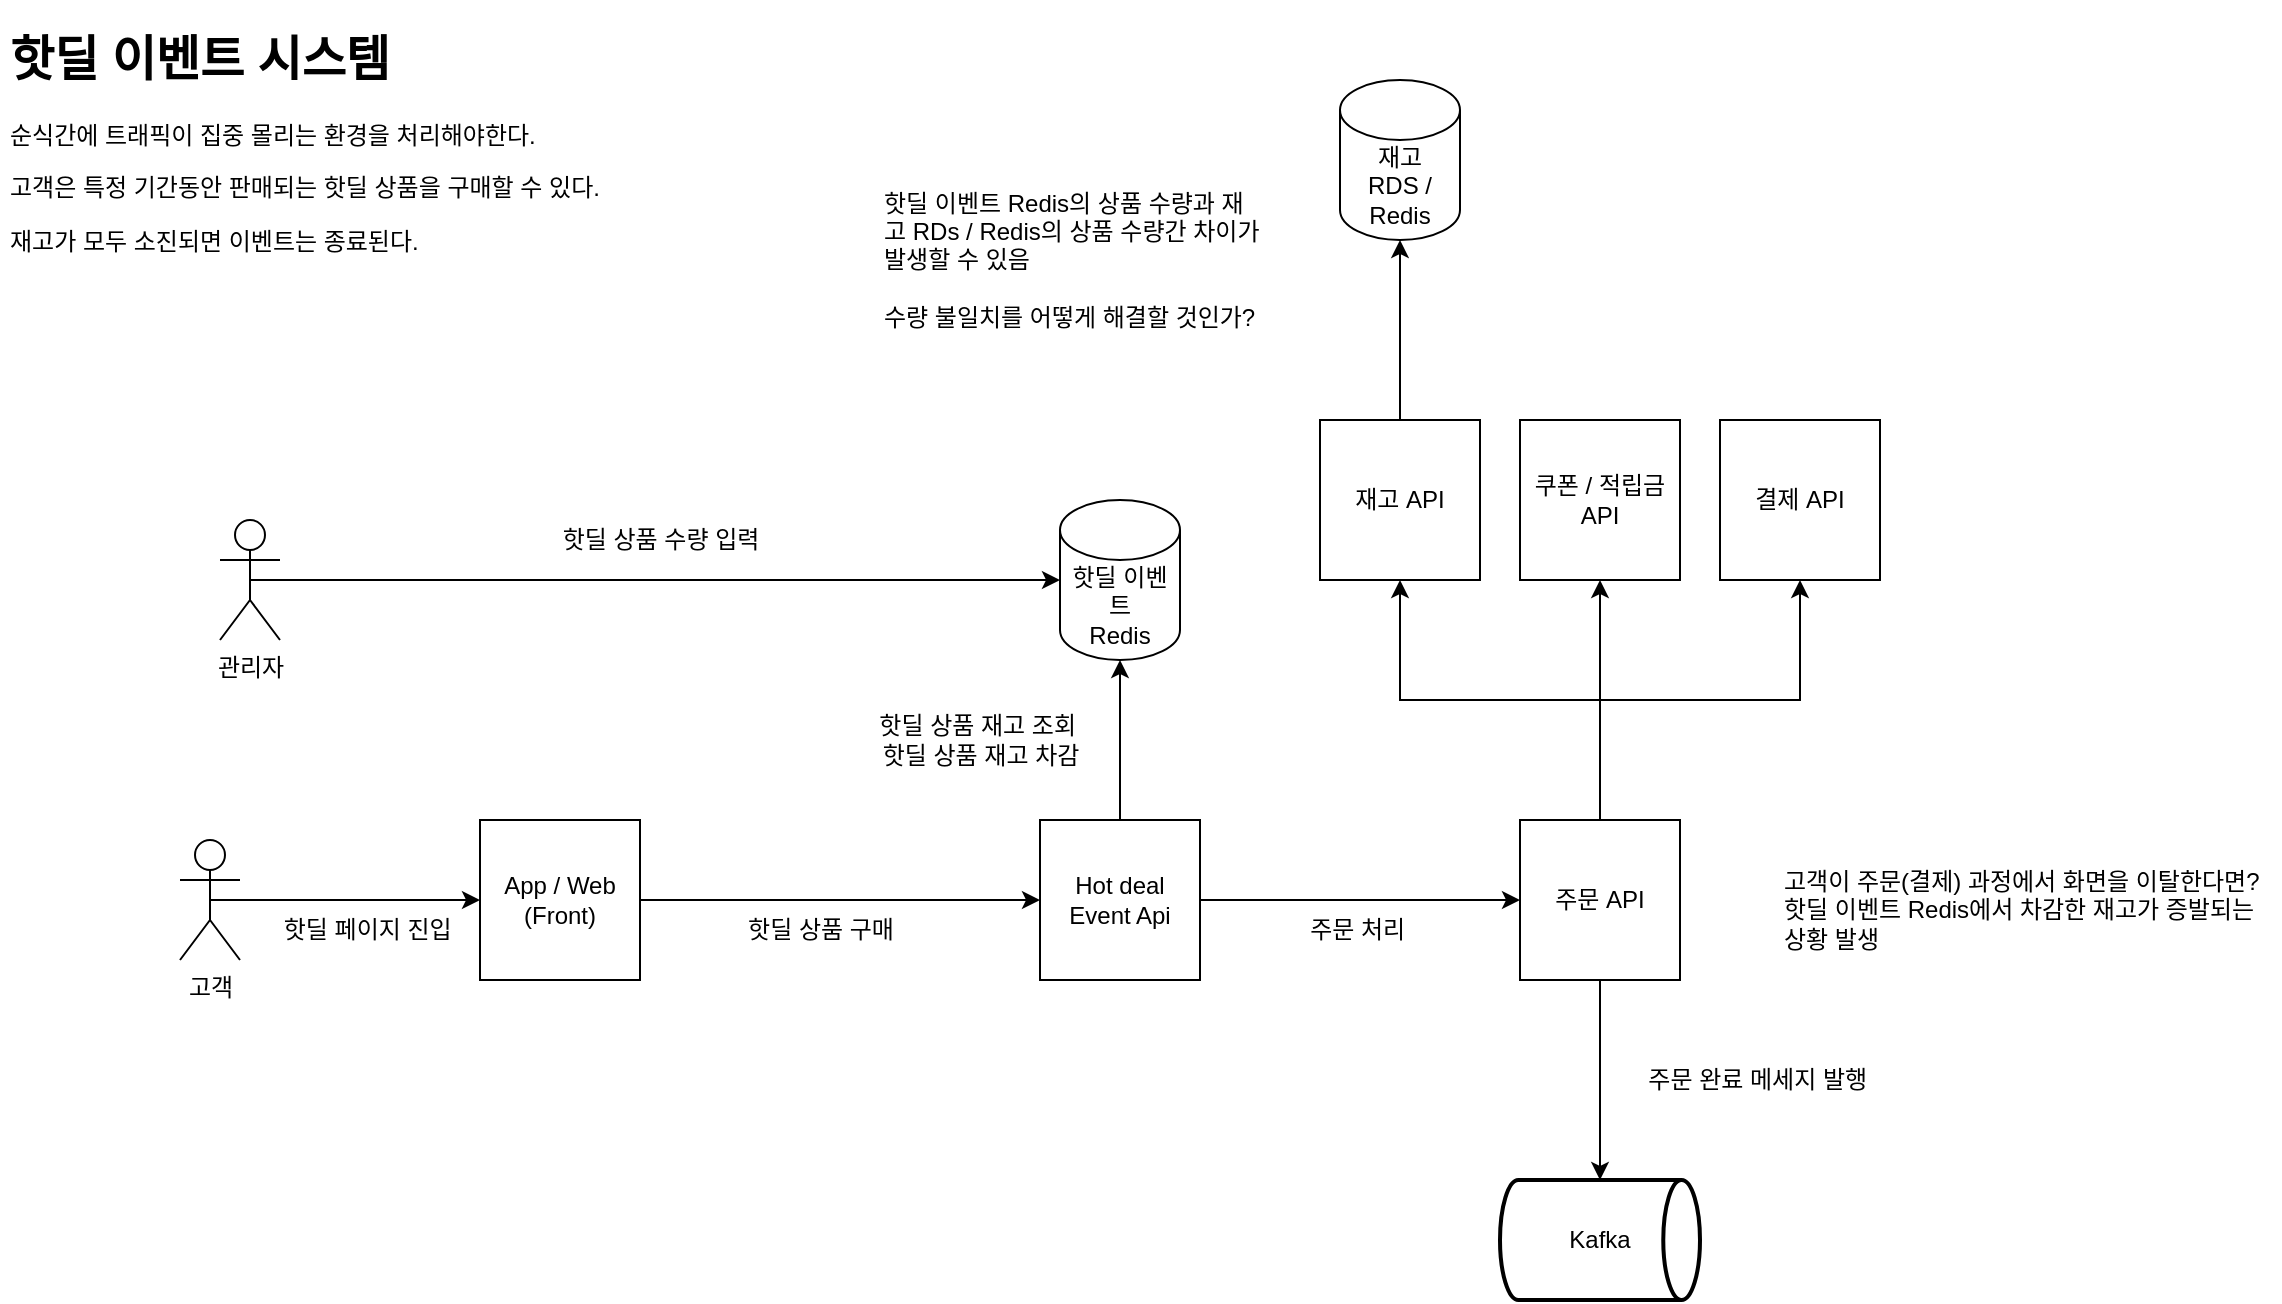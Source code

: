<mxfile version="21.0.8" type="github">
  <diagram name="페이지-1" id="THUsOuR64LjgHG88BtPO">
    <mxGraphModel dx="1242" dy="703" grid="1" gridSize="10" guides="1" tooltips="1" connect="1" arrows="1" fold="1" page="1" pageScale="1" pageWidth="827" pageHeight="1169" math="0" shadow="0">
      <root>
        <mxCell id="0" />
        <mxCell id="1" parent="0" />
        <mxCell id="NrB0Wtn4uWU9AvgZ2HFs-1" value="&lt;h1&gt;핫딜 이벤트 시스템&lt;/h1&gt;&lt;p&gt;순식간에 트래픽이 집중 몰리는 환경을 처리해야한다.&lt;/p&gt;&lt;p&gt;고객은 특정 기간동안 판매되는 핫딜 상품을 구매할 수 있다.&lt;/p&gt;&lt;p&gt;재고가 모두 소진되면 이벤트는 종료된다.&lt;/p&gt;&lt;p&gt;&lt;br&gt;&lt;/p&gt;" style="text;html=1;strokeColor=none;fillColor=none;spacing=5;spacingTop=-20;whiteSpace=wrap;overflow=hidden;rounded=0;" vertex="1" parent="1">
          <mxGeometry x="120" y="120" width="340" height="150" as="geometry" />
        </mxCell>
        <mxCell id="NrB0Wtn4uWU9AvgZ2HFs-4" style="edgeStyle=orthogonalEdgeStyle;rounded=0;orthogonalLoop=1;jettySize=auto;html=1;exitX=0.5;exitY=0.5;exitDx=0;exitDy=0;exitPerimeter=0;entryX=0;entryY=0.5;entryDx=0;entryDy=0;" edge="1" parent="1" source="NrB0Wtn4uWU9AvgZ2HFs-2" target="NrB0Wtn4uWU9AvgZ2HFs-3">
          <mxGeometry relative="1" as="geometry" />
        </mxCell>
        <mxCell id="NrB0Wtn4uWU9AvgZ2HFs-2" value="고객" style="shape=umlActor;verticalLabelPosition=bottom;verticalAlign=top;html=1;outlineConnect=0;" vertex="1" parent="1">
          <mxGeometry x="210" y="530" width="30" height="60" as="geometry" />
        </mxCell>
        <mxCell id="NrB0Wtn4uWU9AvgZ2HFs-6" style="edgeStyle=orthogonalEdgeStyle;rounded=0;orthogonalLoop=1;jettySize=auto;html=1;exitX=1;exitY=0.5;exitDx=0;exitDy=0;entryX=0;entryY=0.5;entryDx=0;entryDy=0;" edge="1" parent="1" source="NrB0Wtn4uWU9AvgZ2HFs-3" target="NrB0Wtn4uWU9AvgZ2HFs-5">
          <mxGeometry relative="1" as="geometry" />
        </mxCell>
        <mxCell id="NrB0Wtn4uWU9AvgZ2HFs-3" value="App / Web&lt;br&gt;(Front)" style="whiteSpace=wrap;html=1;aspect=fixed;" vertex="1" parent="1">
          <mxGeometry x="360" y="520" width="80" height="80" as="geometry" />
        </mxCell>
        <mxCell id="NrB0Wtn4uWU9AvgZ2HFs-8" style="edgeStyle=orthogonalEdgeStyle;rounded=0;orthogonalLoop=1;jettySize=auto;html=1;exitX=0.5;exitY=0;exitDx=0;exitDy=0;entryX=0.5;entryY=1;entryDx=0;entryDy=0;entryPerimeter=0;" edge="1" parent="1" source="NrB0Wtn4uWU9AvgZ2HFs-5" target="NrB0Wtn4uWU9AvgZ2HFs-7">
          <mxGeometry relative="1" as="geometry" />
        </mxCell>
        <mxCell id="NrB0Wtn4uWU9AvgZ2HFs-14" style="edgeStyle=orthogonalEdgeStyle;rounded=0;orthogonalLoop=1;jettySize=auto;html=1;exitX=1;exitY=0.5;exitDx=0;exitDy=0;entryX=0;entryY=0.5;entryDx=0;entryDy=0;" edge="1" parent="1" source="NrB0Wtn4uWU9AvgZ2HFs-5" target="NrB0Wtn4uWU9AvgZ2HFs-13">
          <mxGeometry relative="1" as="geometry" />
        </mxCell>
        <mxCell id="NrB0Wtn4uWU9AvgZ2HFs-5" value="Hot deal Event Api" style="whiteSpace=wrap;html=1;aspect=fixed;" vertex="1" parent="1">
          <mxGeometry x="640" y="520" width="80" height="80" as="geometry" />
        </mxCell>
        <mxCell id="NrB0Wtn4uWU9AvgZ2HFs-7" value="핫딜 이벤트&lt;br&gt;Redis" style="shape=cylinder3;whiteSpace=wrap;html=1;boundedLbl=1;backgroundOutline=1;size=15;" vertex="1" parent="1">
          <mxGeometry x="650" y="360" width="60" height="80" as="geometry" />
        </mxCell>
        <mxCell id="NrB0Wtn4uWU9AvgZ2HFs-9" value="핫딜 상품 재고 조회&amp;nbsp;&lt;br&gt;핫딜 상품 재고 차감" style="text;html=1;align=center;verticalAlign=middle;resizable=0;points=[];autosize=1;strokeColor=none;fillColor=none;" vertex="1" parent="1">
          <mxGeometry x="545" y="460" width="130" height="40" as="geometry" />
        </mxCell>
        <mxCell id="NrB0Wtn4uWU9AvgZ2HFs-10" value="핫딜 페이지 진입&amp;nbsp;" style="text;html=1;align=center;verticalAlign=middle;resizable=0;points=[];autosize=1;strokeColor=none;fillColor=none;" vertex="1" parent="1">
          <mxGeometry x="250" y="560" width="110" height="30" as="geometry" />
        </mxCell>
        <mxCell id="NrB0Wtn4uWU9AvgZ2HFs-11" value="핫딜 상품 구매" style="text;html=1;align=center;verticalAlign=middle;resizable=0;points=[];autosize=1;strokeColor=none;fillColor=none;" vertex="1" parent="1">
          <mxGeometry x="480" y="560" width="100" height="30" as="geometry" />
        </mxCell>
        <mxCell id="NrB0Wtn4uWU9AvgZ2HFs-18" style="edgeStyle=orthogonalEdgeStyle;rounded=0;orthogonalLoop=1;jettySize=auto;html=1;exitX=0.5;exitY=0;exitDx=0;exitDy=0;entryX=0.5;entryY=1;entryDx=0;entryDy=0;" edge="1" parent="1" source="NrB0Wtn4uWU9AvgZ2HFs-13" target="NrB0Wtn4uWU9AvgZ2HFs-15">
          <mxGeometry relative="1" as="geometry" />
        </mxCell>
        <mxCell id="NrB0Wtn4uWU9AvgZ2HFs-19" style="edgeStyle=orthogonalEdgeStyle;rounded=0;orthogonalLoop=1;jettySize=auto;html=1;exitX=0.5;exitY=0;exitDx=0;exitDy=0;entryX=0.5;entryY=1;entryDx=0;entryDy=0;" edge="1" parent="1" source="NrB0Wtn4uWU9AvgZ2HFs-13" target="NrB0Wtn4uWU9AvgZ2HFs-16">
          <mxGeometry relative="1" as="geometry" />
        </mxCell>
        <mxCell id="NrB0Wtn4uWU9AvgZ2HFs-20" style="edgeStyle=orthogonalEdgeStyle;rounded=0;orthogonalLoop=1;jettySize=auto;html=1;exitX=0.5;exitY=0;exitDx=0;exitDy=0;entryX=0.5;entryY=1;entryDx=0;entryDy=0;" edge="1" parent="1" source="NrB0Wtn4uWU9AvgZ2HFs-13" target="NrB0Wtn4uWU9AvgZ2HFs-17">
          <mxGeometry relative="1" as="geometry" />
        </mxCell>
        <mxCell id="NrB0Wtn4uWU9AvgZ2HFs-32" style="edgeStyle=orthogonalEdgeStyle;rounded=0;orthogonalLoop=1;jettySize=auto;html=1;exitX=0.5;exitY=1;exitDx=0;exitDy=0;" edge="1" parent="1" source="NrB0Wtn4uWU9AvgZ2HFs-13" target="NrB0Wtn4uWU9AvgZ2HFs-31">
          <mxGeometry relative="1" as="geometry" />
        </mxCell>
        <mxCell id="NrB0Wtn4uWU9AvgZ2HFs-13" value="주문 API" style="whiteSpace=wrap;html=1;aspect=fixed;" vertex="1" parent="1">
          <mxGeometry x="880" y="520" width="80" height="80" as="geometry" />
        </mxCell>
        <mxCell id="NrB0Wtn4uWU9AvgZ2HFs-27" style="edgeStyle=orthogonalEdgeStyle;rounded=0;orthogonalLoop=1;jettySize=auto;html=1;exitX=0.5;exitY=0;exitDx=0;exitDy=0;entryX=0.5;entryY=1;entryDx=0;entryDy=0;entryPerimeter=0;" edge="1" parent="1" source="NrB0Wtn4uWU9AvgZ2HFs-15" target="NrB0Wtn4uWU9AvgZ2HFs-26">
          <mxGeometry relative="1" as="geometry" />
        </mxCell>
        <mxCell id="NrB0Wtn4uWU9AvgZ2HFs-15" value="재고 API" style="whiteSpace=wrap;html=1;aspect=fixed;" vertex="1" parent="1">
          <mxGeometry x="780" y="320" width="80" height="80" as="geometry" />
        </mxCell>
        <mxCell id="NrB0Wtn4uWU9AvgZ2HFs-16" value="쿠폰 / 적립금API" style="whiteSpace=wrap;html=1;aspect=fixed;" vertex="1" parent="1">
          <mxGeometry x="880" y="320" width="80" height="80" as="geometry" />
        </mxCell>
        <mxCell id="NrB0Wtn4uWU9AvgZ2HFs-17" value="결제 API" style="whiteSpace=wrap;html=1;aspect=fixed;" vertex="1" parent="1">
          <mxGeometry x="980" y="320" width="80" height="80" as="geometry" />
        </mxCell>
        <mxCell id="NrB0Wtn4uWU9AvgZ2HFs-23" style="edgeStyle=orthogonalEdgeStyle;rounded=0;orthogonalLoop=1;jettySize=auto;html=1;exitX=0.5;exitY=0.5;exitDx=0;exitDy=0;exitPerimeter=0;entryX=0;entryY=0.5;entryDx=0;entryDy=0;entryPerimeter=0;" edge="1" parent="1" source="NrB0Wtn4uWU9AvgZ2HFs-21" target="NrB0Wtn4uWU9AvgZ2HFs-7">
          <mxGeometry relative="1" as="geometry" />
        </mxCell>
        <mxCell id="NrB0Wtn4uWU9AvgZ2HFs-21" value="관리자" style="shape=umlActor;verticalLabelPosition=bottom;verticalAlign=top;html=1;outlineConnect=0;" vertex="1" parent="1">
          <mxGeometry x="230" y="370" width="30" height="60" as="geometry" />
        </mxCell>
        <mxCell id="NrB0Wtn4uWU9AvgZ2HFs-24" value="핫딜 상품 수량 입력" style="text;html=1;align=center;verticalAlign=middle;resizable=0;points=[];autosize=1;strokeColor=none;fillColor=none;" vertex="1" parent="1">
          <mxGeometry x="390" y="365" width="120" height="30" as="geometry" />
        </mxCell>
        <mxCell id="NrB0Wtn4uWU9AvgZ2HFs-26" value="재고&lt;br&gt;RDS / Redis" style="shape=cylinder3;whiteSpace=wrap;html=1;boundedLbl=1;backgroundOutline=1;size=15;" vertex="1" parent="1">
          <mxGeometry x="790" y="150" width="60" height="80" as="geometry" />
        </mxCell>
        <mxCell id="NrB0Wtn4uWU9AvgZ2HFs-28" value="주문 처리&amp;nbsp;" style="text;html=1;align=center;verticalAlign=middle;resizable=0;points=[];autosize=1;strokeColor=none;fillColor=none;" vertex="1" parent="1">
          <mxGeometry x="765" y="560" width="70" height="30" as="geometry" />
        </mxCell>
        <mxCell id="NrB0Wtn4uWU9AvgZ2HFs-29" value="핫딜 이벤트 Redis의 상품 수량과 재고 RDs / Redis의 상품 수량간 차이가 발생할 수 있음&lt;br&gt;&lt;br&gt;수량 불일치를 어떻게 해결할 것인가?" style="text;html=1;strokeColor=none;fillColor=none;align=left;verticalAlign=middle;whiteSpace=wrap;rounded=0;" vertex="1" parent="1">
          <mxGeometry x="560" y="190" width="190" height="100" as="geometry" />
        </mxCell>
        <mxCell id="NrB0Wtn4uWU9AvgZ2HFs-30" value="고객이 주문(결제) 과정에서 화면을 이탈한다면?&lt;br&gt;핫딜 이벤트 Redis에서 차감한 재고가 증발되는 상황 발생" style="text;html=1;strokeColor=none;fillColor=none;align=left;verticalAlign=middle;whiteSpace=wrap;rounded=0;" vertex="1" parent="1">
          <mxGeometry x="1010" y="520" width="250" height="90" as="geometry" />
        </mxCell>
        <mxCell id="NrB0Wtn4uWU9AvgZ2HFs-31" value="Kafka" style="strokeWidth=2;html=1;shape=mxgraph.flowchart.direct_data;whiteSpace=wrap;" vertex="1" parent="1">
          <mxGeometry x="870" y="700" width="100" height="60" as="geometry" />
        </mxCell>
        <mxCell id="NrB0Wtn4uWU9AvgZ2HFs-33" value="주문 완료 메세지 발행&amp;nbsp;" style="text;html=1;align=center;verticalAlign=middle;resizable=0;points=[];autosize=1;strokeColor=none;fillColor=none;" vertex="1" parent="1">
          <mxGeometry x="930" y="635" width="140" height="30" as="geometry" />
        </mxCell>
      </root>
    </mxGraphModel>
  </diagram>
</mxfile>
